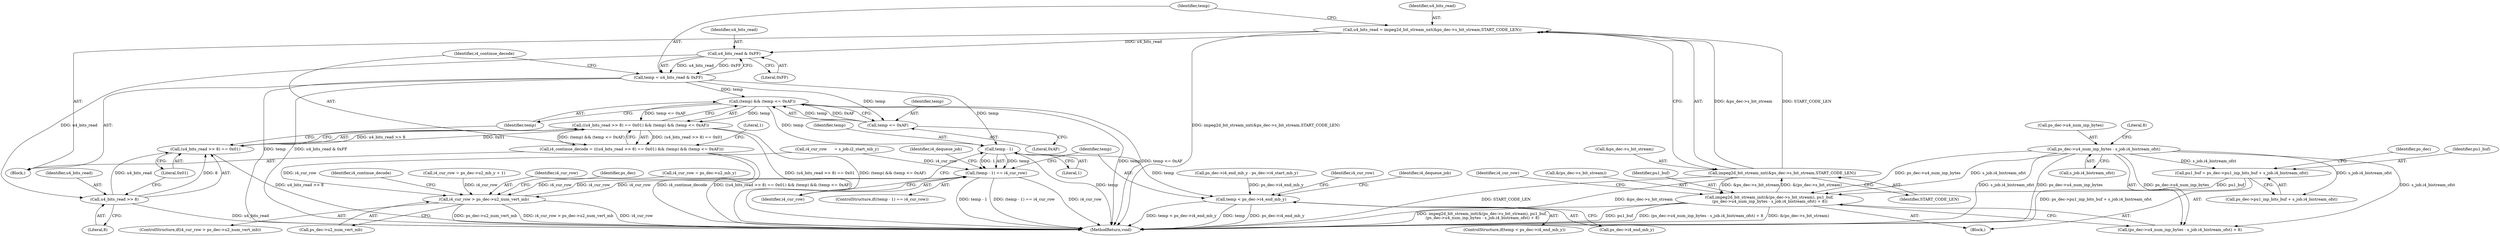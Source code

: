 digraph "0_Android_ba604d336b40fd4bde1622f64d67135bdbd61301@API" {
"1000296" [label="(Call,u4_bits_read = impeg2d_bit_stream_nxt(&ps_dec->s_bit_stream,START_CODE_LEN))"];
"1000298" [label="(Call,impeg2d_bit_stream_nxt(&ps_dec->s_bit_stream,START_CODE_LEN))"];
"1000183" [label="(Call,impeg2d_bit_stream_init(&(ps_dec->s_bit_stream), pu1_buf,\n (ps_dec->u4_num_inp_bytes - s_job.i4_bistream_ofst) + 8))"];
"1000174" [label="(Call,pu1_buf = ps_dec->pu1_inp_bits_buf + s_job.i4_bistream_ofst)"];
"1000190" [label="(Call,ps_dec->u4_num_inp_bytes - s_job.i4_bistream_ofst)"];
"1000306" [label="(Call,u4_bits_read & 0xFF)"];
"1000304" [label="(Call,temp = u4_bits_read & 0xFF)"];
"1000317" [label="(Call,(temp) && (temp <= 0xAF))"];
"1000311" [label="(Call,((u4_bits_read >> 8) == 0x01) && (temp) && (temp <= 0xAF))"];
"1000309" [label="(Call,i4_continue_decode = (((u4_bits_read >> 8) == 0x01) && (temp) && (temp <= 0xAF)))"];
"1000346" [label="(Call,temp - 1)"];
"1000345" [label="(Call,(temp - 1) == i4_cur_row)"];
"1000127" [label="(Call,i4_cur_row > ps_dec->u2_num_vert_mb)"];
"1000356" [label="(Call,temp < ps_dec->i4_end_mb_y)"];
"1000319" [label="(Call,temp <= 0xAF)"];
"1000313" [label="(Call,u4_bits_read >> 8)"];
"1000312" [label="(Call,(u4_bits_read >> 8) == 0x01)"];
"1000128" [label="(Identifier,i4_cur_row)"];
"1000142" [label="(Identifier,ps_dec)"];
"1000306" [label="(Call,u4_bits_read & 0xFF)"];
"1000189" [label="(Call,(ps_dec->u4_num_inp_bytes - s_job.i4_bistream_ofst) + 8)"];
"1000190" [label="(Call,ps_dec->u4_num_inp_bytes - s_job.i4_bistream_ofst)"];
"1000315" [label="(Literal,8)"];
"1000309" [label="(Call,i4_continue_decode = (((u4_bits_read >> 8) == 0x01) && (temp) && (temp <= 0xAF)))"];
"1000234" [label="(Call,ps_dec->i4_end_mb_y - ps_dec->i4_start_mb_y)"];
"1000316" [label="(Literal,0x01)"];
"1000175" [label="(Identifier,pu1_buf)"];
"1000321" [label="(Literal,0xAF)"];
"1000176" [label="(Call,ps_dec->pu1_inp_bits_buf + s_job.i4_bistream_ofst)"];
"1000318" [label="(Identifier,temp)"];
"1000362" [label="(Call,i4_cur_row = ps_dec->u2_mb_y)"];
"1000325" [label="(Literal,1)"];
"1000296" [label="(Call,u4_bits_read = impeg2d_bit_stream_nxt(&ps_dec->s_bit_stream,START_CODE_LEN))"];
"1000345" [label="(Call,(temp - 1) == i4_cur_row)"];
"1000320" [label="(Identifier,temp)"];
"1000298" [label="(Call,impeg2d_bit_stream_nxt(&ps_dec->s_bit_stream,START_CODE_LEN))"];
"1000346" [label="(Call,temp - 1)"];
"1000174" [label="(Call,pu1_buf = ps_dec->pu1_inp_bits_buf + s_job.i4_bistream_ofst)"];
"1000307" [label="(Identifier,u4_bits_read)"];
"1000311" [label="(Call,((u4_bits_read >> 8) == 0x01) && (temp) && (temp <= 0xAF))"];
"1000477" [label="(MethodReturn,void)"];
"1000317" [label="(Call,(temp) && (temp <= 0xAF))"];
"1000357" [label="(Identifier,temp)"];
"1000355" [label="(ControlStructure,if(temp < ps_dec->i4_end_mb_y))"];
"1000299" [label="(Call,&ps_dec->s_bit_stream)"];
"1000313" [label="(Call,u4_bits_read >> 8)"];
"1000308" [label="(Literal,0xFF)"];
"1000348" [label="(Literal,1)"];
"1000186" [label="(Identifier,ps_dec)"];
"1000358" [label="(Call,ps_dec->i4_end_mb_y)"];
"1000305" [label="(Identifier,temp)"];
"1000295" [label="(Block,)"];
"1000363" [label="(Identifier,i4_cur_row)"];
"1000352" [label="(Identifier,i4_dequeue_job)"];
"1000173" [label="(Block,)"];
"1000356" [label="(Call,temp < ps_dec->i4_end_mb_y)"];
"1000127" [label="(Call,i4_cur_row > ps_dec->u2_num_vert_mb)"];
"1000199" [label="(Identifier,i4_cur_row)"];
"1000319" [label="(Call,temp <= 0xAF)"];
"1000370" [label="(Identifier,i4_dequeue_job)"];
"1000310" [label="(Identifier,i4_continue_decode)"];
"1000198" [label="(Call,i4_cur_row      = s_job.i2_start_mb_y)"];
"1000303" [label="(Identifier,START_CODE_LEN)"];
"1000194" [label="(Call,s_job.i4_bistream_ofst)"];
"1000304" [label="(Call,temp = u4_bits_read & 0xFF)"];
"1000312" [label="(Call,(u4_bits_read >> 8) == 0x01)"];
"1000347" [label="(Identifier,temp)"];
"1000184" [label="(Call,&(ps_dec->s_bit_stream))"];
"1000191" [label="(Call,ps_dec->u4_num_inp_bytes)"];
"1000349" [label="(Identifier,i4_cur_row)"];
"1000297" [label="(Identifier,u4_bits_read)"];
"1000126" [label="(ControlStructure,if(i4_cur_row > ps_dec->u2_num_vert_mb))"];
"1000183" [label="(Call,impeg2d_bit_stream_init(&(ps_dec->s_bit_stream), pu1_buf,\n (ps_dec->u4_num_inp_bytes - s_job.i4_bistream_ofst) + 8))"];
"1000129" [label="(Call,ps_dec->u2_num_vert_mb)"];
"1000134" [label="(Identifier,i4_continue_decode)"];
"1000314" [label="(Identifier,u4_bits_read)"];
"1000111" [label="(Call,i4_cur_row = ps_dec->u2_mb_y + 1)"];
"1000188" [label="(Identifier,pu1_buf)"];
"1000197" [label="(Literal,8)"];
"1000344" [label="(ControlStructure,if((temp - 1) == i4_cur_row))"];
"1000296" -> "1000295"  [label="AST: "];
"1000296" -> "1000298"  [label="CFG: "];
"1000297" -> "1000296"  [label="AST: "];
"1000298" -> "1000296"  [label="AST: "];
"1000305" -> "1000296"  [label="CFG: "];
"1000296" -> "1000477"  [label="DDG: impeg2d_bit_stream_nxt(&ps_dec->s_bit_stream,START_CODE_LEN)"];
"1000298" -> "1000296"  [label="DDG: &ps_dec->s_bit_stream"];
"1000298" -> "1000296"  [label="DDG: START_CODE_LEN"];
"1000296" -> "1000306"  [label="DDG: u4_bits_read"];
"1000298" -> "1000303"  [label="CFG: "];
"1000299" -> "1000298"  [label="AST: "];
"1000303" -> "1000298"  [label="AST: "];
"1000298" -> "1000477"  [label="DDG: START_CODE_LEN"];
"1000298" -> "1000477"  [label="DDG: &ps_dec->s_bit_stream"];
"1000298" -> "1000183"  [label="DDG: &ps_dec->s_bit_stream"];
"1000183" -> "1000298"  [label="DDG: &(ps_dec->s_bit_stream)"];
"1000183" -> "1000173"  [label="AST: "];
"1000183" -> "1000189"  [label="CFG: "];
"1000184" -> "1000183"  [label="AST: "];
"1000188" -> "1000183"  [label="AST: "];
"1000189" -> "1000183"  [label="AST: "];
"1000199" -> "1000183"  [label="CFG: "];
"1000183" -> "1000477"  [label="DDG: pu1_buf"];
"1000183" -> "1000477"  [label="DDG: (ps_dec->u4_num_inp_bytes - s_job.i4_bistream_ofst) + 8"];
"1000183" -> "1000477"  [label="DDG: &(ps_dec->s_bit_stream)"];
"1000183" -> "1000477"  [label="DDG: impeg2d_bit_stream_init(&(ps_dec->s_bit_stream), pu1_buf,\n (ps_dec->u4_num_inp_bytes - s_job.i4_bistream_ofst) + 8)"];
"1000174" -> "1000183"  [label="DDG: pu1_buf"];
"1000190" -> "1000183"  [label="DDG: ps_dec->u4_num_inp_bytes"];
"1000190" -> "1000183"  [label="DDG: s_job.i4_bistream_ofst"];
"1000174" -> "1000173"  [label="AST: "];
"1000174" -> "1000176"  [label="CFG: "];
"1000175" -> "1000174"  [label="AST: "];
"1000176" -> "1000174"  [label="AST: "];
"1000186" -> "1000174"  [label="CFG: "];
"1000174" -> "1000477"  [label="DDG: ps_dec->pu1_inp_bits_buf + s_job.i4_bistream_ofst"];
"1000190" -> "1000174"  [label="DDG: s_job.i4_bistream_ofst"];
"1000190" -> "1000189"  [label="AST: "];
"1000190" -> "1000194"  [label="CFG: "];
"1000191" -> "1000190"  [label="AST: "];
"1000194" -> "1000190"  [label="AST: "];
"1000197" -> "1000190"  [label="CFG: "];
"1000190" -> "1000477"  [label="DDG: s_job.i4_bistream_ofst"];
"1000190" -> "1000477"  [label="DDG: ps_dec->u4_num_inp_bytes"];
"1000190" -> "1000176"  [label="DDG: s_job.i4_bistream_ofst"];
"1000190" -> "1000189"  [label="DDG: ps_dec->u4_num_inp_bytes"];
"1000190" -> "1000189"  [label="DDG: s_job.i4_bistream_ofst"];
"1000306" -> "1000304"  [label="AST: "];
"1000306" -> "1000308"  [label="CFG: "];
"1000307" -> "1000306"  [label="AST: "];
"1000308" -> "1000306"  [label="AST: "];
"1000304" -> "1000306"  [label="CFG: "];
"1000306" -> "1000304"  [label="DDG: u4_bits_read"];
"1000306" -> "1000304"  [label="DDG: 0xFF"];
"1000306" -> "1000313"  [label="DDG: u4_bits_read"];
"1000304" -> "1000295"  [label="AST: "];
"1000305" -> "1000304"  [label="AST: "];
"1000310" -> "1000304"  [label="CFG: "];
"1000304" -> "1000477"  [label="DDG: temp"];
"1000304" -> "1000477"  [label="DDG: u4_bits_read & 0xFF"];
"1000304" -> "1000317"  [label="DDG: temp"];
"1000304" -> "1000319"  [label="DDG: temp"];
"1000304" -> "1000346"  [label="DDG: temp"];
"1000317" -> "1000311"  [label="AST: "];
"1000317" -> "1000318"  [label="CFG: "];
"1000317" -> "1000319"  [label="CFG: "];
"1000318" -> "1000317"  [label="AST: "];
"1000319" -> "1000317"  [label="AST: "];
"1000311" -> "1000317"  [label="CFG: "];
"1000317" -> "1000477"  [label="DDG: temp"];
"1000317" -> "1000477"  [label="DDG: temp <= 0xAF"];
"1000317" -> "1000311"  [label="DDG: temp"];
"1000317" -> "1000311"  [label="DDG: temp <= 0xAF"];
"1000319" -> "1000317"  [label="DDG: temp"];
"1000319" -> "1000317"  [label="DDG: 0xAF"];
"1000317" -> "1000346"  [label="DDG: temp"];
"1000311" -> "1000309"  [label="AST: "];
"1000311" -> "1000312"  [label="CFG: "];
"1000312" -> "1000311"  [label="AST: "];
"1000309" -> "1000311"  [label="CFG: "];
"1000311" -> "1000477"  [label="DDG: (u4_bits_read >> 8) == 0x01"];
"1000311" -> "1000477"  [label="DDG: (temp) && (temp <= 0xAF)"];
"1000311" -> "1000309"  [label="DDG: (u4_bits_read >> 8) == 0x01"];
"1000311" -> "1000309"  [label="DDG: (temp) && (temp <= 0xAF)"];
"1000312" -> "1000311"  [label="DDG: u4_bits_read >> 8"];
"1000312" -> "1000311"  [label="DDG: 0x01"];
"1000309" -> "1000295"  [label="AST: "];
"1000310" -> "1000309"  [label="AST: "];
"1000325" -> "1000309"  [label="CFG: "];
"1000309" -> "1000477"  [label="DDG: i4_continue_decode"];
"1000309" -> "1000477"  [label="DDG: ((u4_bits_read >> 8) == 0x01) && (temp) && (temp <= 0xAF)"];
"1000346" -> "1000345"  [label="AST: "];
"1000346" -> "1000348"  [label="CFG: "];
"1000347" -> "1000346"  [label="AST: "];
"1000348" -> "1000346"  [label="AST: "];
"1000349" -> "1000346"  [label="CFG: "];
"1000346" -> "1000477"  [label="DDG: temp"];
"1000346" -> "1000345"  [label="DDG: temp"];
"1000346" -> "1000345"  [label="DDG: 1"];
"1000346" -> "1000356"  [label="DDG: temp"];
"1000345" -> "1000344"  [label="AST: "];
"1000345" -> "1000349"  [label="CFG: "];
"1000349" -> "1000345"  [label="AST: "];
"1000352" -> "1000345"  [label="CFG: "];
"1000357" -> "1000345"  [label="CFG: "];
"1000345" -> "1000477"  [label="DDG: i4_cur_row"];
"1000345" -> "1000477"  [label="DDG: temp - 1"];
"1000345" -> "1000477"  [label="DDG: (temp - 1) == i4_cur_row"];
"1000345" -> "1000127"  [label="DDG: i4_cur_row"];
"1000198" -> "1000345"  [label="DDG: i4_cur_row"];
"1000127" -> "1000345"  [label="DDG: i4_cur_row"];
"1000127" -> "1000126"  [label="AST: "];
"1000127" -> "1000129"  [label="CFG: "];
"1000128" -> "1000127"  [label="AST: "];
"1000129" -> "1000127"  [label="AST: "];
"1000134" -> "1000127"  [label="CFG: "];
"1000142" -> "1000127"  [label="CFG: "];
"1000127" -> "1000477"  [label="DDG: ps_dec->u2_num_vert_mb"];
"1000127" -> "1000477"  [label="DDG: i4_cur_row > ps_dec->u2_num_vert_mb"];
"1000127" -> "1000477"  [label="DDG: i4_cur_row"];
"1000111" -> "1000127"  [label="DDG: i4_cur_row"];
"1000198" -> "1000127"  [label="DDG: i4_cur_row"];
"1000362" -> "1000127"  [label="DDG: i4_cur_row"];
"1000356" -> "1000355"  [label="AST: "];
"1000356" -> "1000358"  [label="CFG: "];
"1000357" -> "1000356"  [label="AST: "];
"1000358" -> "1000356"  [label="AST: "];
"1000363" -> "1000356"  [label="CFG: "];
"1000370" -> "1000356"  [label="CFG: "];
"1000356" -> "1000477"  [label="DDG: temp < ps_dec->i4_end_mb_y"];
"1000356" -> "1000477"  [label="DDG: temp"];
"1000356" -> "1000477"  [label="DDG: ps_dec->i4_end_mb_y"];
"1000234" -> "1000356"  [label="DDG: ps_dec->i4_end_mb_y"];
"1000319" -> "1000321"  [label="CFG: "];
"1000320" -> "1000319"  [label="AST: "];
"1000321" -> "1000319"  [label="AST: "];
"1000313" -> "1000312"  [label="AST: "];
"1000313" -> "1000315"  [label="CFG: "];
"1000314" -> "1000313"  [label="AST: "];
"1000315" -> "1000313"  [label="AST: "];
"1000316" -> "1000313"  [label="CFG: "];
"1000313" -> "1000477"  [label="DDG: u4_bits_read"];
"1000313" -> "1000312"  [label="DDG: u4_bits_read"];
"1000313" -> "1000312"  [label="DDG: 8"];
"1000312" -> "1000316"  [label="CFG: "];
"1000316" -> "1000312"  [label="AST: "];
"1000318" -> "1000312"  [label="CFG: "];
"1000312" -> "1000477"  [label="DDG: u4_bits_read >> 8"];
}
